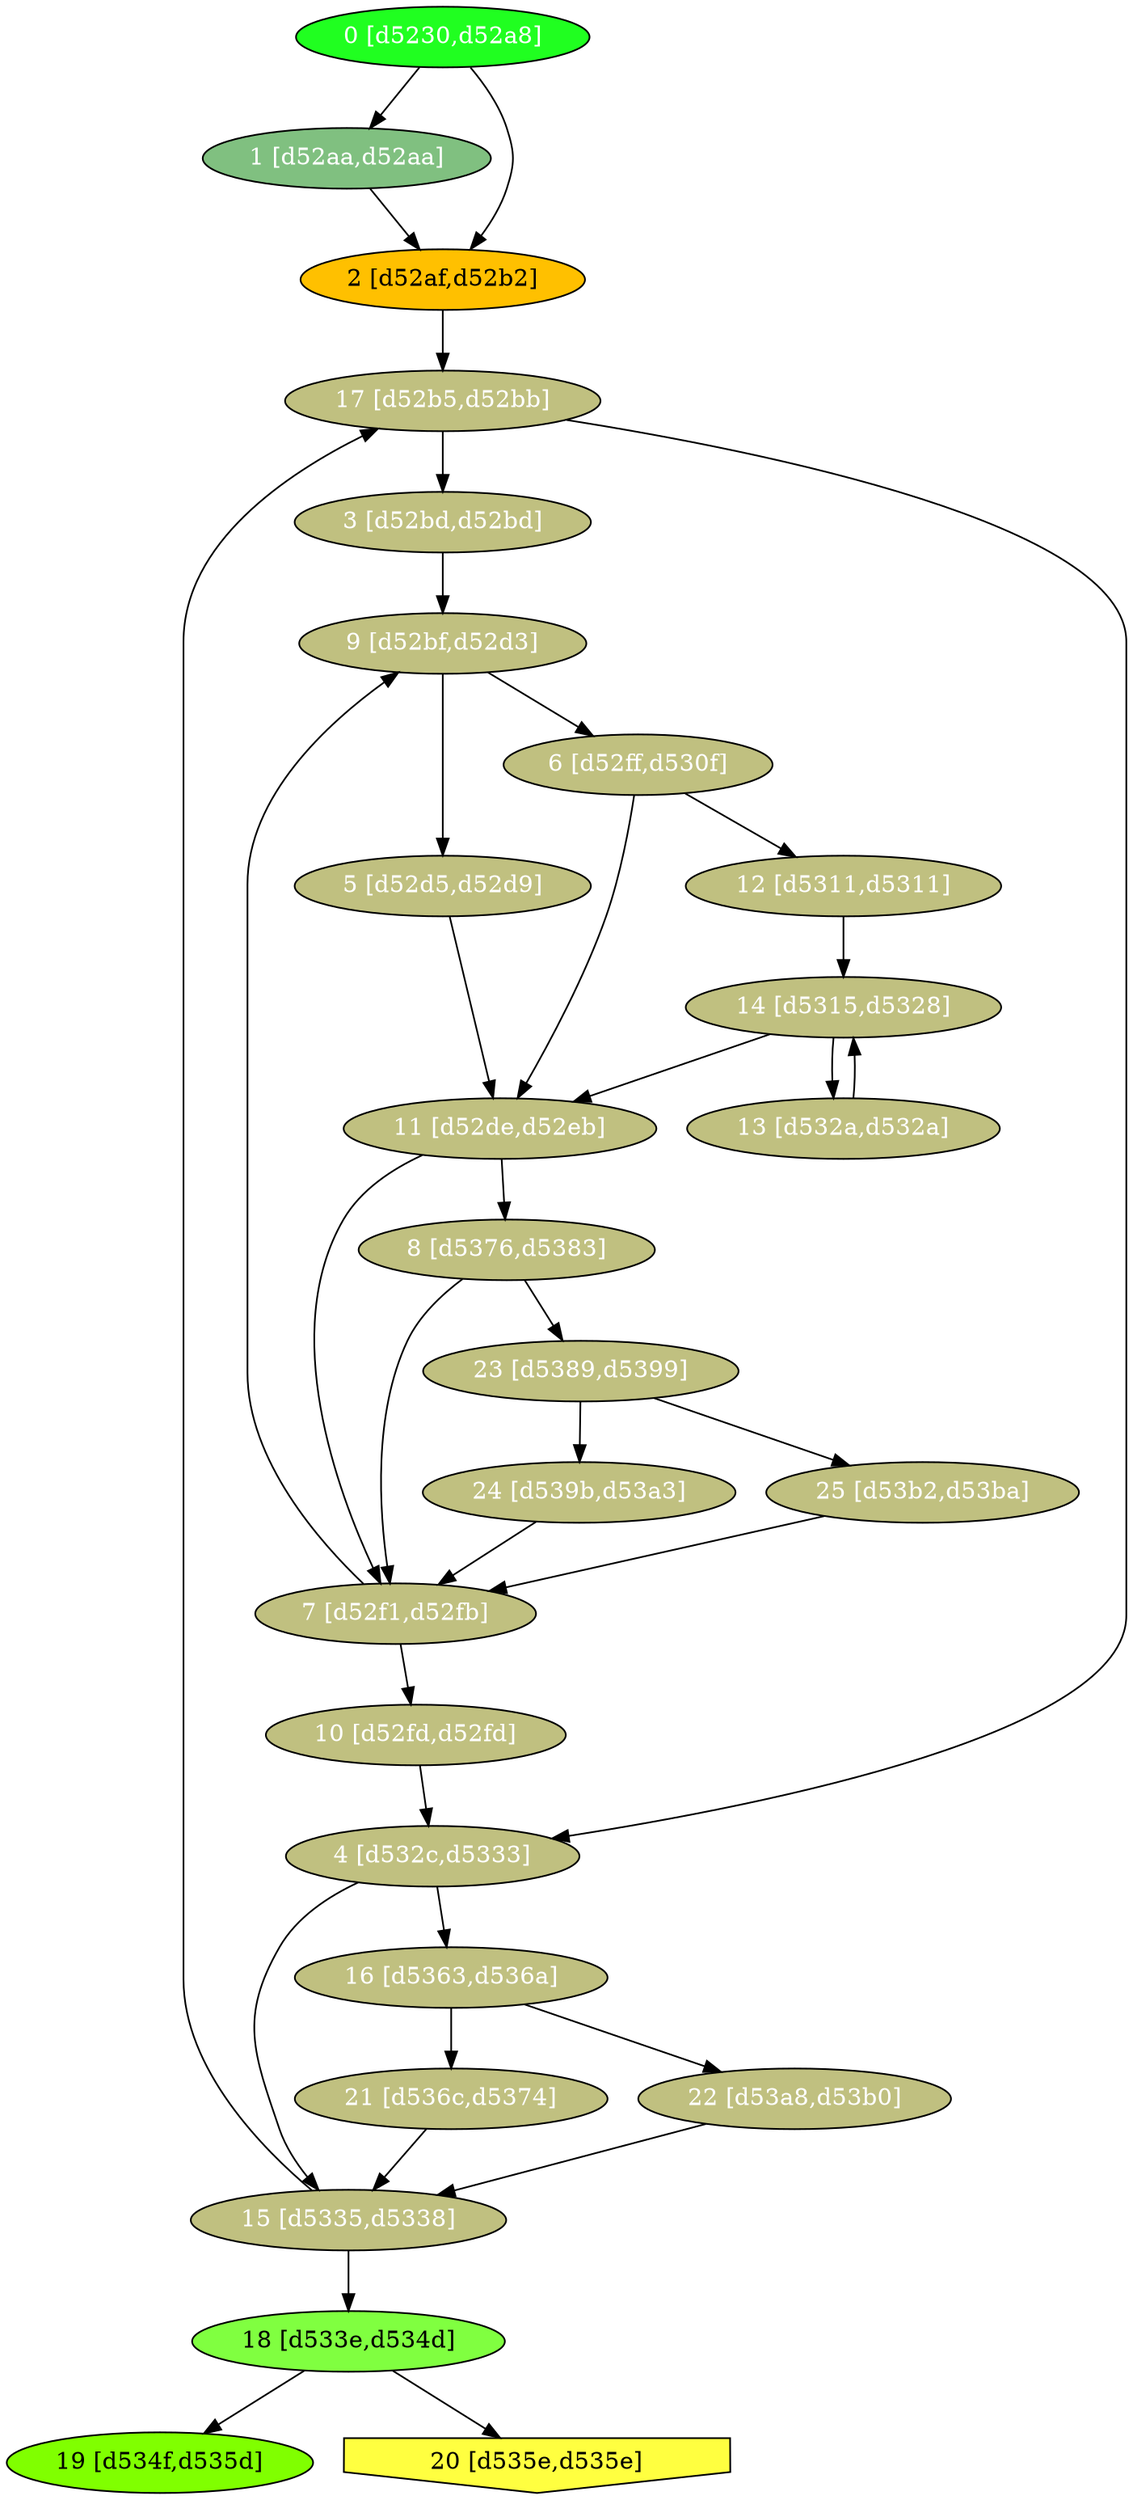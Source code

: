 diGraph libnss3{
	libnss3_0  [style=filled fillcolor="#20FF20" fontcolor="#ffffff" shape=oval label="0 [d5230,d52a8]"]
	libnss3_1  [style=filled fillcolor="#80C080" fontcolor="#ffffff" shape=oval label="1 [d52aa,d52aa]"]
	libnss3_2  [style=filled fillcolor="#FFC000" fontcolor="#000000" shape=oval label="2 [d52af,d52b2]"]
	libnss3_3  [style=filled fillcolor="#C0C080" fontcolor="#ffffff" shape=oval label="3 [d52bd,d52bd]"]
	libnss3_4  [style=filled fillcolor="#C0C080" fontcolor="#ffffff" shape=oval label="4 [d532c,d5333]"]
	libnss3_5  [style=filled fillcolor="#C0C080" fontcolor="#ffffff" shape=oval label="5 [d52d5,d52d9]"]
	libnss3_6  [style=filled fillcolor="#C0C080" fontcolor="#ffffff" shape=oval label="6 [d52ff,d530f]"]
	libnss3_7  [style=filled fillcolor="#C0C080" fontcolor="#ffffff" shape=oval label="7 [d52f1,d52fb]"]
	libnss3_8  [style=filled fillcolor="#C0C080" fontcolor="#ffffff" shape=oval label="8 [d5376,d5383]"]
	libnss3_9  [style=filled fillcolor="#C0C080" fontcolor="#ffffff" shape=oval label="9 [d52bf,d52d3]"]
	libnss3_a  [style=filled fillcolor="#C0C080" fontcolor="#ffffff" shape=oval label="10 [d52fd,d52fd]"]
	libnss3_b  [style=filled fillcolor="#C0C080" fontcolor="#ffffff" shape=oval label="11 [d52de,d52eb]"]
	libnss3_c  [style=filled fillcolor="#C0C080" fontcolor="#ffffff" shape=oval label="12 [d5311,d5311]"]
	libnss3_d  [style=filled fillcolor="#C0C080" fontcolor="#ffffff" shape=oval label="13 [d532a,d532a]"]
	libnss3_e  [style=filled fillcolor="#C0C080" fontcolor="#ffffff" shape=oval label="14 [d5315,d5328]"]
	libnss3_f  [style=filled fillcolor="#C0C080" fontcolor="#ffffff" shape=oval label="15 [d5335,d5338]"]
	libnss3_10  [style=filled fillcolor="#C0C080" fontcolor="#ffffff" shape=oval label="16 [d5363,d536a]"]
	libnss3_11  [style=filled fillcolor="#C0C080" fontcolor="#ffffff" shape=oval label="17 [d52b5,d52bb]"]
	libnss3_12  [style=filled fillcolor="#80FF40" fontcolor="#000000" shape=oval label="18 [d533e,d534d]"]
	libnss3_13  [style=filled fillcolor="#80FF00" fontcolor="#000000" shape=oval label="19 [d534f,d535d]"]
	libnss3_14  [style=filled fillcolor="#FFFF40" fontcolor="#000000" shape=invhouse label="20 [d535e,d535e]"]
	libnss3_15  [style=filled fillcolor="#C0C080" fontcolor="#ffffff" shape=oval label="21 [d536c,d5374]"]
	libnss3_16  [style=filled fillcolor="#C0C080" fontcolor="#ffffff" shape=oval label="22 [d53a8,d53b0]"]
	libnss3_17  [style=filled fillcolor="#C0C080" fontcolor="#ffffff" shape=oval label="23 [d5389,d5399]"]
	libnss3_18  [style=filled fillcolor="#C0C080" fontcolor="#ffffff" shape=oval label="24 [d539b,d53a3]"]
	libnss3_19  [style=filled fillcolor="#C0C080" fontcolor="#ffffff" shape=oval label="25 [d53b2,d53ba]"]

	libnss3_0 -> libnss3_1
	libnss3_0 -> libnss3_2
	libnss3_1 -> libnss3_2
	libnss3_2 -> libnss3_11
	libnss3_3 -> libnss3_9
	libnss3_4 -> libnss3_f
	libnss3_4 -> libnss3_10
	libnss3_5 -> libnss3_b
	libnss3_6 -> libnss3_b
	libnss3_6 -> libnss3_c
	libnss3_7 -> libnss3_9
	libnss3_7 -> libnss3_a
	libnss3_8 -> libnss3_7
	libnss3_8 -> libnss3_17
	libnss3_9 -> libnss3_5
	libnss3_9 -> libnss3_6
	libnss3_a -> libnss3_4
	libnss3_b -> libnss3_7
	libnss3_b -> libnss3_8
	libnss3_c -> libnss3_e
	libnss3_d -> libnss3_e
	libnss3_e -> libnss3_b
	libnss3_e -> libnss3_d
	libnss3_f -> libnss3_11
	libnss3_f -> libnss3_12
	libnss3_10 -> libnss3_15
	libnss3_10 -> libnss3_16
	libnss3_11 -> libnss3_3
	libnss3_11 -> libnss3_4
	libnss3_12 -> libnss3_13
	libnss3_12 -> libnss3_14
	libnss3_15 -> libnss3_f
	libnss3_16 -> libnss3_f
	libnss3_17 -> libnss3_18
	libnss3_17 -> libnss3_19
	libnss3_18 -> libnss3_7
	libnss3_19 -> libnss3_7
}